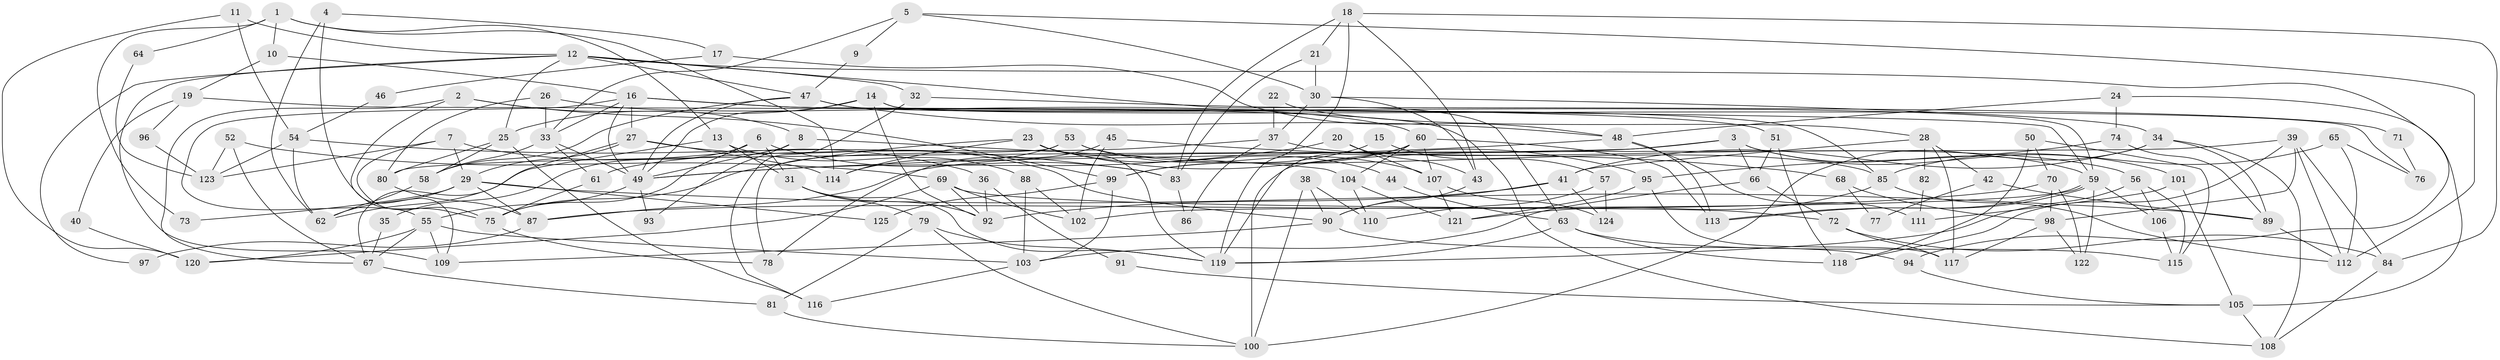 // Generated by graph-tools (version 1.1) at 2025/50/03/09/25 04:50:18]
// undirected, 125 vertices, 250 edges
graph export_dot {
graph [start="1"]
  node [color=gray90,style=filled];
  1;
  2;
  3;
  4;
  5;
  6;
  7;
  8;
  9;
  10;
  11;
  12;
  13;
  14;
  15;
  16;
  17;
  18;
  19;
  20;
  21;
  22;
  23;
  24;
  25;
  26;
  27;
  28;
  29;
  30;
  31;
  32;
  33;
  34;
  35;
  36;
  37;
  38;
  39;
  40;
  41;
  42;
  43;
  44;
  45;
  46;
  47;
  48;
  49;
  50;
  51;
  52;
  53;
  54;
  55;
  56;
  57;
  58;
  59;
  60;
  61;
  62;
  63;
  64;
  65;
  66;
  67;
  68;
  69;
  70;
  71;
  72;
  73;
  74;
  75;
  76;
  77;
  78;
  79;
  80;
  81;
  82;
  83;
  84;
  85;
  86;
  87;
  88;
  89;
  90;
  91;
  92;
  93;
  94;
  95;
  96;
  97;
  98;
  99;
  100;
  101;
  102;
  103;
  104;
  105;
  106;
  107;
  108;
  109;
  110;
  111;
  112;
  113;
  114;
  115;
  116;
  117;
  118;
  119;
  120;
  121;
  122;
  123;
  124;
  125;
  1 -- 114;
  1 -- 13;
  1 -- 10;
  1 -- 64;
  1 -- 73;
  2 -- 109;
  2 -- 67;
  2 -- 8;
  2 -- 99;
  3 -- 119;
  3 -- 87;
  3 -- 59;
  3 -- 66;
  3 -- 101;
  4 -- 75;
  4 -- 62;
  4 -- 17;
  5 -- 33;
  5 -- 30;
  5 -- 9;
  5 -- 112;
  6 -- 83;
  6 -- 31;
  6 -- 35;
  6 -- 75;
  7 -- 29;
  7 -- 75;
  7 -- 36;
  7 -- 123;
  8 -- 49;
  8 -- 93;
  8 -- 104;
  9 -- 47;
  10 -- 16;
  10 -- 19;
  11 -- 12;
  11 -- 54;
  11 -- 120;
  12 -- 47;
  12 -- 25;
  12 -- 32;
  12 -- 63;
  12 -- 94;
  12 -- 97;
  12 -- 109;
  13 -- 31;
  13 -- 62;
  13 -- 88;
  14 -- 59;
  14 -- 92;
  14 -- 25;
  14 -- 49;
  14 -- 76;
  15 -- 57;
  15 -- 99;
  16 -- 51;
  16 -- 49;
  16 -- 27;
  16 -- 33;
  16 -- 55;
  16 -- 108;
  17 -- 48;
  17 -- 46;
  18 -- 43;
  18 -- 21;
  18 -- 83;
  18 -- 84;
  18 -- 119;
  19 -- 59;
  19 -- 40;
  19 -- 96;
  20 -- 49;
  20 -- 107;
  20 -- 43;
  21 -- 30;
  21 -- 83;
  22 -- 28;
  22 -- 37;
  23 -- 119;
  23 -- 95;
  23 -- 44;
  23 -- 75;
  23 -- 114;
  24 -- 48;
  24 -- 74;
  24 -- 105;
  25 -- 80;
  25 -- 58;
  25 -- 116;
  26 -- 60;
  26 -- 33;
  26 -- 80;
  27 -- 90;
  27 -- 29;
  27 -- 67;
  27 -- 114;
  28 -- 41;
  28 -- 117;
  28 -- 42;
  28 -- 82;
  29 -- 87;
  29 -- 62;
  29 -- 73;
  29 -- 89;
  29 -- 125;
  30 -- 43;
  30 -- 34;
  30 -- 37;
  31 -- 119;
  31 -- 79;
  31 -- 92;
  32 -- 116;
  32 -- 71;
  33 -- 58;
  33 -- 49;
  33 -- 61;
  34 -- 41;
  34 -- 89;
  34 -- 100;
  34 -- 108;
  35 -- 67;
  36 -- 92;
  36 -- 91;
  37 -- 61;
  37 -- 56;
  37 -- 86;
  38 -- 100;
  38 -- 90;
  38 -- 110;
  39 -- 112;
  39 -- 84;
  39 -- 80;
  39 -- 98;
  39 -- 118;
  40 -- 120;
  41 -- 92;
  41 -- 90;
  41 -- 124;
  42 -- 89;
  42 -- 77;
  43 -- 90;
  44 -- 63;
  45 -- 78;
  45 -- 102;
  45 -- 68;
  46 -- 54;
  47 -- 49;
  47 -- 48;
  47 -- 58;
  47 -- 85;
  48 -- 113;
  48 -- 49;
  48 -- 111;
  49 -- 55;
  49 -- 93;
  50 -- 118;
  50 -- 115;
  50 -- 70;
  51 -- 66;
  51 -- 118;
  52 -- 67;
  52 -- 69;
  52 -- 123;
  53 -- 85;
  53 -- 114;
  53 -- 78;
  53 -- 107;
  54 -- 62;
  54 -- 123;
  54 -- 83;
  55 -- 67;
  55 -- 103;
  55 -- 109;
  55 -- 120;
  56 -- 106;
  56 -- 115;
  56 -- 119;
  57 -- 110;
  57 -- 124;
  58 -- 62;
  59 -- 113;
  59 -- 113;
  59 -- 102;
  59 -- 106;
  59 -- 122;
  60 -- 99;
  60 -- 100;
  60 -- 104;
  60 -- 107;
  60 -- 113;
  61 -- 75;
  63 -- 119;
  63 -- 115;
  63 -- 118;
  64 -- 123;
  65 -- 85;
  65 -- 112;
  65 -- 76;
  66 -- 103;
  66 -- 72;
  67 -- 81;
  68 -- 98;
  68 -- 77;
  69 -- 72;
  69 -- 120;
  69 -- 92;
  69 -- 102;
  70 -- 122;
  70 -- 87;
  70 -- 98;
  71 -- 76;
  72 -- 84;
  72 -- 117;
  74 -- 89;
  74 -- 95;
  75 -- 78;
  79 -- 81;
  79 -- 119;
  79 -- 100;
  80 -- 87;
  81 -- 100;
  82 -- 111;
  83 -- 86;
  84 -- 108;
  85 -- 121;
  85 -- 112;
  87 -- 97;
  88 -- 102;
  88 -- 103;
  89 -- 112;
  90 -- 94;
  90 -- 109;
  91 -- 105;
  94 -- 105;
  95 -- 121;
  95 -- 117;
  96 -- 123;
  98 -- 117;
  98 -- 122;
  99 -- 103;
  99 -- 125;
  101 -- 105;
  101 -- 111;
  103 -- 116;
  104 -- 110;
  104 -- 121;
  105 -- 108;
  106 -- 115;
  107 -- 121;
  107 -- 124;
}
